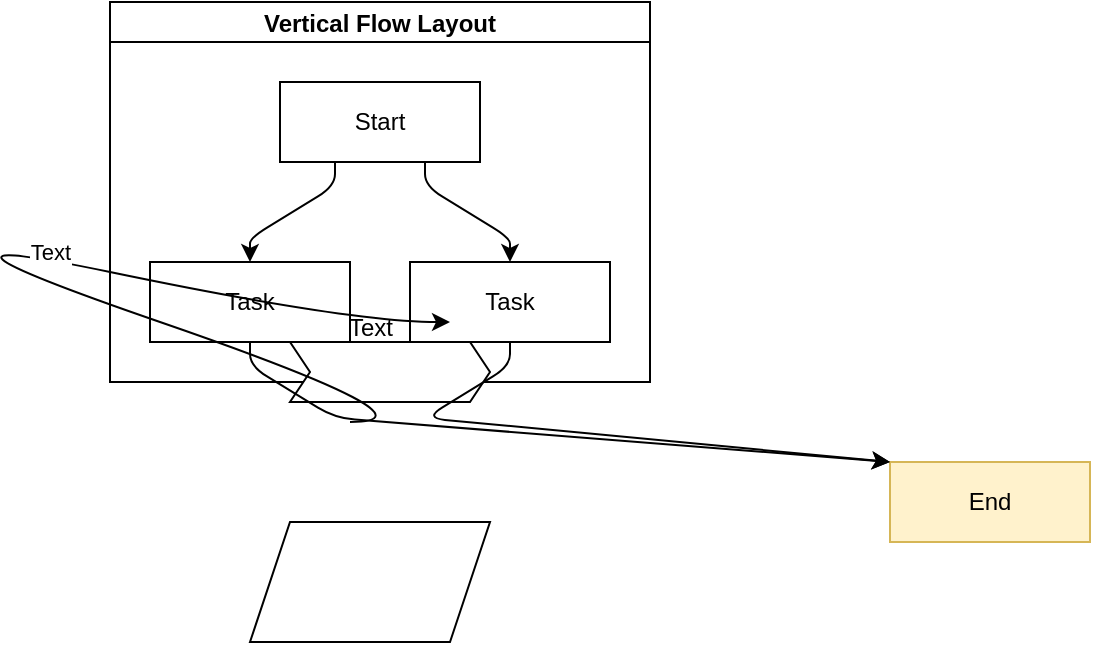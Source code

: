 <mxfile version="24.2.2" type="github">
  <diagram name="Page-1" id="LwehExTE3hqIde42YWh1">
    <mxGraphModel dx="794" dy="1777" grid="1" gridSize="10" guides="1" tooltips="1" connect="1" arrows="1" fold="1" page="1" pageScale="1" pageWidth="850" pageHeight="1100" math="0" shadow="0">
      <root>
        <mxCell id="0" />
        <mxCell id="1" parent="0" />
        <mxCell id="4bZ-E9gz0EZi8s3hH-lB-1" value="" style="shape=parallelogram;perimeter=parallelogramPerimeter;whiteSpace=wrap;html=1;fixedSize=1;" parent="1" vertex="1">
          <mxGeometry x="360" y="240" width="120" height="60" as="geometry" />
        </mxCell>
        <mxCell id="wQb4ZoLaNr3TKCdQBPHm-1" value="Vertical Flow Layout" style="swimlane;startSize=20;horizontal=1;childLayout=flowLayout;flowOrientation=north;resizable=0;interRankCellSpacing=50;containerType=tree;fontSize=12;" parent="1" vertex="1">
          <mxGeometry x="290" y="-20" width="270" height="190" as="geometry" />
        </mxCell>
        <mxCell id="wQb4ZoLaNr3TKCdQBPHm-2" value="Start" style="whiteSpace=wrap;html=1;" parent="wQb4ZoLaNr3TKCdQBPHm-1" vertex="1">
          <mxGeometry x="85" y="40" width="100" height="40" as="geometry" />
        </mxCell>
        <mxCell id="wQb4ZoLaNr3TKCdQBPHm-3" value="Task" style="whiteSpace=wrap;html=1;" parent="wQb4ZoLaNr3TKCdQBPHm-1" vertex="1">
          <mxGeometry x="20" y="130" width="100" height="40" as="geometry" />
        </mxCell>
        <mxCell id="wQb4ZoLaNr3TKCdQBPHm-4" value="" style="html=1;rounded=1;curved=0;sourcePerimeterSpacing=0;targetPerimeterSpacing=0;startSize=6;endSize=6;noEdgeStyle=1;orthogonal=1;" parent="wQb4ZoLaNr3TKCdQBPHm-1" source="wQb4ZoLaNr3TKCdQBPHm-2" target="wQb4ZoLaNr3TKCdQBPHm-3" edge="1">
          <mxGeometry relative="1" as="geometry">
            <Array as="points">
              <mxPoint x="112.5" y="92" />
              <mxPoint x="70" y="118" />
            </Array>
          </mxGeometry>
        </mxCell>
        <mxCell id="wQb4ZoLaNr3TKCdQBPHm-5" value="Task" style="whiteSpace=wrap;html=1;" parent="wQb4ZoLaNr3TKCdQBPHm-1" vertex="1">
          <mxGeometry x="150" y="130" width="100" height="40" as="geometry" />
        </mxCell>
        <mxCell id="wQb4ZoLaNr3TKCdQBPHm-6" value="" style="html=1;rounded=1;curved=0;sourcePerimeterSpacing=0;targetPerimeterSpacing=0;startSize=6;endSize=6;noEdgeStyle=1;orthogonal=1;" parent="wQb4ZoLaNr3TKCdQBPHm-1" source="wQb4ZoLaNr3TKCdQBPHm-2" target="wQb4ZoLaNr3TKCdQBPHm-5" edge="1">
          <mxGeometry relative="1" as="geometry">
            <Array as="points">
              <mxPoint x="157.5" y="92" />
              <mxPoint x="200" y="118" />
            </Array>
          </mxGeometry>
        </mxCell>
        <mxCell id="wQb4ZoLaNr3TKCdQBPHm-10" value="" style="html=1;shadow=0;dashed=0;align=center;verticalAlign=middle;shape=mxgraph.arrows2.arrow;dy=0;dx=10;notch=10;" parent="1" vertex="1">
          <mxGeometry x="380" y="150" width="100" height="30" as="geometry" />
        </mxCell>
        <mxCell id="wQb4ZoLaNr3TKCdQBPHm-11" value="" style="curved=1;endArrow=classic;html=1;rounded=0;" parent="1" edge="1">
          <mxGeometry width="50" height="50" relative="1" as="geometry">
            <mxPoint x="410" y="190" as="sourcePoint" />
            <mxPoint x="460" y="140" as="targetPoint" />
            <Array as="points">
              <mxPoint x="460" y="190" />
              <mxPoint x="170" y="90" />
              <mxPoint x="410" y="140" />
            </Array>
          </mxGeometry>
        </mxCell>
        <mxCell id="wQb4ZoLaNr3TKCdQBPHm-13" value="Text" style="edgeLabel;html=1;align=center;verticalAlign=middle;resizable=0;points=[];" parent="wQb4ZoLaNr3TKCdQBPHm-11" vertex="1" connectable="0">
          <mxGeometry x="0.376" y="4" relative="1" as="geometry">
            <mxPoint x="-1" as="offset" />
          </mxGeometry>
        </mxCell>
        <mxCell id="wQb4ZoLaNr3TKCdQBPHm-12" value="Text" style="text;html=1;align=center;verticalAlign=middle;resizable=0;points=[];autosize=1;strokeColor=none;fillColor=none;" parent="1" vertex="1">
          <mxGeometry x="395" y="128" width="50" height="30" as="geometry" />
        </mxCell>
        <mxCell id="wQb4ZoLaNr3TKCdQBPHm-7" value="End" style="whiteSpace=wrap;html=1;fillColor=#fff2cc;strokeColor=#d6b656;" parent="1" vertex="1">
          <mxGeometry x="680" y="210" width="100" height="40" as="geometry" />
        </mxCell>
        <mxCell id="wQb4ZoLaNr3TKCdQBPHm-8" value="" style="html=1;rounded=1;curved=0;sourcePerimeterSpacing=0;targetPerimeterSpacing=0;startSize=6;endSize=6;noEdgeStyle=1;orthogonal=1;" parent="1" source="wQb4ZoLaNr3TKCdQBPHm-3" target="wQb4ZoLaNr3TKCdQBPHm-7" edge="1">
          <mxGeometry relative="1" as="geometry">
            <Array as="points">
              <mxPoint x="360" y="162" />
              <mxPoint x="402.5" y="188" />
            </Array>
          </mxGeometry>
        </mxCell>
        <mxCell id="wQb4ZoLaNr3TKCdQBPHm-9" value="" style="html=1;rounded=1;curved=0;sourcePerimeterSpacing=0;targetPerimeterSpacing=0;startSize=6;endSize=6;noEdgeStyle=1;orthogonal=1;" parent="1" source="wQb4ZoLaNr3TKCdQBPHm-5" target="wQb4ZoLaNr3TKCdQBPHm-7" edge="1">
          <mxGeometry relative="1" as="geometry">
            <Array as="points">
              <mxPoint x="490" y="162" />
              <mxPoint x="447.5" y="188" />
            </Array>
          </mxGeometry>
        </mxCell>
      </root>
    </mxGraphModel>
  </diagram>
</mxfile>
